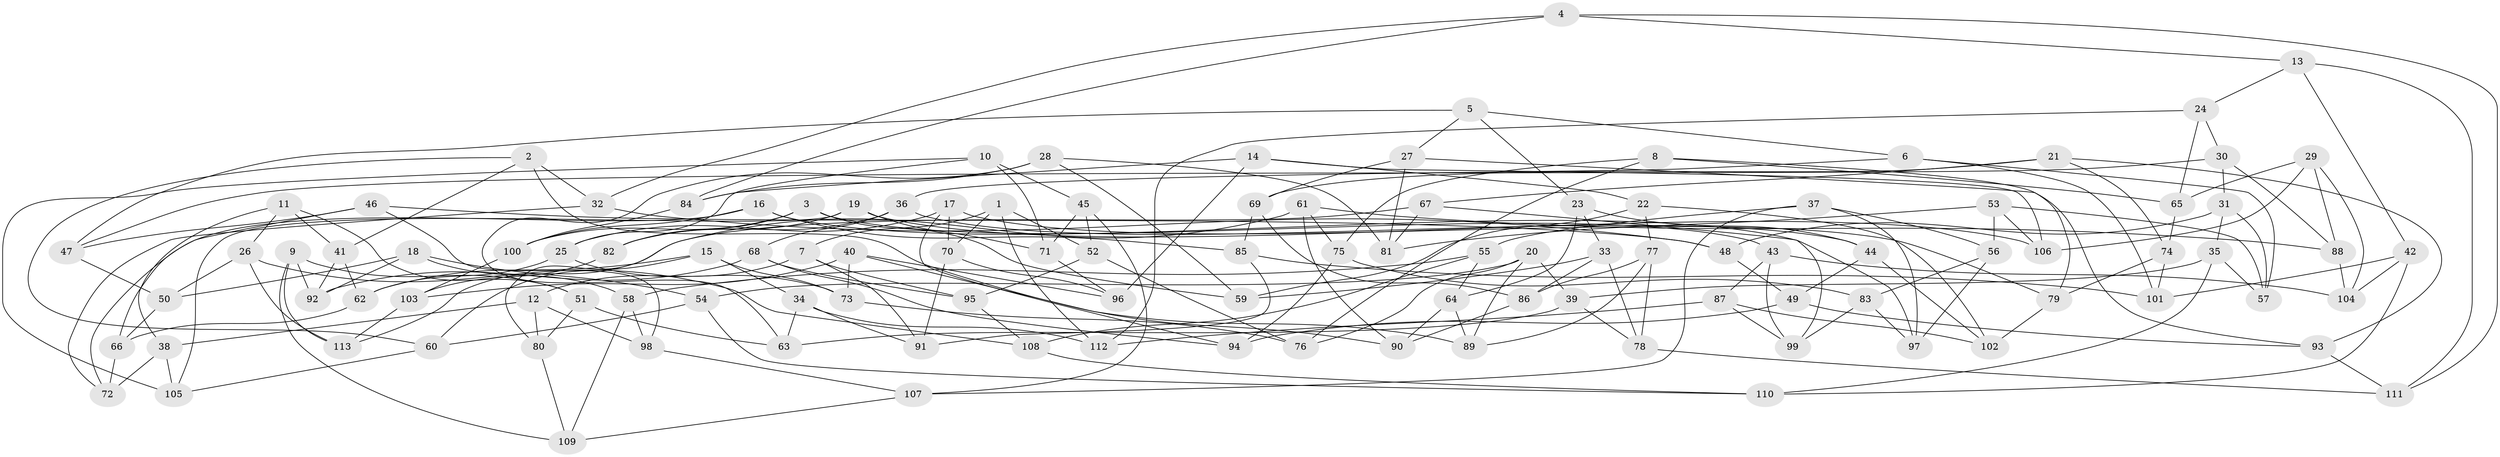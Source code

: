 // coarse degree distribution, {6: 0.6, 5: 0.12307692307692308, 4: 0.24615384615384617, 3: 0.03076923076923077}
// Generated by graph-tools (version 1.1) at 2025/24/03/03/25 07:24:22]
// undirected, 113 vertices, 226 edges
graph export_dot {
graph [start="1"]
  node [color=gray90,style=filled];
  1;
  2;
  3;
  4;
  5;
  6;
  7;
  8;
  9;
  10;
  11;
  12;
  13;
  14;
  15;
  16;
  17;
  18;
  19;
  20;
  21;
  22;
  23;
  24;
  25;
  26;
  27;
  28;
  29;
  30;
  31;
  32;
  33;
  34;
  35;
  36;
  37;
  38;
  39;
  40;
  41;
  42;
  43;
  44;
  45;
  46;
  47;
  48;
  49;
  50;
  51;
  52;
  53;
  54;
  55;
  56;
  57;
  58;
  59;
  60;
  61;
  62;
  63;
  64;
  65;
  66;
  67;
  68;
  69;
  70;
  71;
  72;
  73;
  74;
  75;
  76;
  77;
  78;
  79;
  80;
  81;
  82;
  83;
  84;
  85;
  86;
  87;
  88;
  89;
  90;
  91;
  92;
  93;
  94;
  95;
  96;
  97;
  98;
  99;
  100;
  101;
  102;
  103;
  104;
  105;
  106;
  107;
  108;
  109;
  110;
  111;
  112;
  113;
  1 -- 52;
  1 -- 112;
  1 -- 7;
  1 -- 70;
  2 -- 90;
  2 -- 32;
  2 -- 41;
  2 -- 60;
  3 -- 82;
  3 -- 43;
  3 -- 59;
  3 -- 100;
  4 -- 13;
  4 -- 32;
  4 -- 111;
  4 -- 84;
  5 -- 6;
  5 -- 27;
  5 -- 23;
  5 -- 47;
  6 -- 101;
  6 -- 36;
  6 -- 57;
  7 -- 91;
  7 -- 12;
  7 -- 95;
  8 -- 79;
  8 -- 75;
  8 -- 76;
  8 -- 65;
  9 -- 92;
  9 -- 113;
  9 -- 109;
  9 -- 51;
  10 -- 105;
  10 -- 45;
  10 -- 25;
  10 -- 71;
  11 -- 38;
  11 -- 51;
  11 -- 26;
  11 -- 41;
  12 -- 80;
  12 -- 38;
  12 -- 98;
  13 -- 111;
  13 -- 42;
  13 -- 24;
  14 -- 22;
  14 -- 106;
  14 -- 84;
  14 -- 96;
  15 -- 34;
  15 -- 60;
  15 -- 73;
  15 -- 62;
  16 -- 97;
  16 -- 85;
  16 -- 100;
  16 -- 72;
  17 -- 94;
  17 -- 79;
  17 -- 25;
  17 -- 70;
  18 -- 92;
  18 -- 50;
  18 -- 54;
  18 -- 58;
  19 -- 71;
  19 -- 105;
  19 -- 106;
  19 -- 82;
  20 -- 76;
  20 -- 39;
  20 -- 89;
  20 -- 54;
  21 -- 69;
  21 -- 74;
  21 -- 67;
  21 -- 93;
  22 -- 77;
  22 -- 102;
  22 -- 59;
  23 -- 44;
  23 -- 64;
  23 -- 33;
  24 -- 112;
  24 -- 65;
  24 -- 30;
  25 -- 62;
  25 -- 73;
  26 -- 113;
  26 -- 50;
  26 -- 108;
  27 -- 81;
  27 -- 93;
  27 -- 69;
  28 -- 84;
  28 -- 63;
  28 -- 59;
  28 -- 81;
  29 -- 104;
  29 -- 88;
  29 -- 106;
  29 -- 65;
  30 -- 31;
  30 -- 47;
  30 -- 88;
  31 -- 48;
  31 -- 35;
  31 -- 57;
  32 -- 48;
  32 -- 72;
  33 -- 78;
  33 -- 59;
  33 -- 86;
  34 -- 112;
  34 -- 63;
  34 -- 91;
  35 -- 110;
  35 -- 57;
  35 -- 39;
  36 -- 82;
  36 -- 44;
  36 -- 68;
  37 -- 55;
  37 -- 97;
  37 -- 56;
  37 -- 107;
  38 -- 72;
  38 -- 105;
  39 -- 78;
  39 -- 63;
  40 -- 96;
  40 -- 89;
  40 -- 103;
  40 -- 73;
  41 -- 62;
  41 -- 92;
  42 -- 101;
  42 -- 104;
  42 -- 110;
  43 -- 99;
  43 -- 87;
  43 -- 104;
  44 -- 49;
  44 -- 102;
  45 -- 107;
  45 -- 52;
  45 -- 71;
  46 -- 48;
  46 -- 66;
  46 -- 98;
  46 -- 47;
  47 -- 50;
  48 -- 49;
  49 -- 93;
  49 -- 94;
  50 -- 66;
  51 -- 63;
  51 -- 80;
  52 -- 76;
  52 -- 95;
  53 -- 56;
  53 -- 57;
  53 -- 81;
  53 -- 106;
  54 -- 110;
  54 -- 60;
  55 -- 58;
  55 -- 108;
  55 -- 64;
  56 -- 97;
  56 -- 83;
  58 -- 109;
  58 -- 98;
  60 -- 105;
  61 -- 90;
  61 -- 88;
  61 -- 80;
  61 -- 75;
  62 -- 66;
  64 -- 90;
  64 -- 89;
  65 -- 74;
  66 -- 72;
  67 -- 113;
  67 -- 81;
  67 -- 99;
  68 -- 92;
  68 -- 94;
  68 -- 95;
  69 -- 85;
  69 -- 86;
  70 -- 91;
  70 -- 96;
  71 -- 96;
  73 -- 76;
  74 -- 79;
  74 -- 101;
  75 -- 83;
  75 -- 94;
  77 -- 78;
  77 -- 89;
  77 -- 86;
  78 -- 111;
  79 -- 102;
  80 -- 109;
  82 -- 103;
  83 -- 97;
  83 -- 99;
  84 -- 100;
  85 -- 91;
  85 -- 101;
  86 -- 90;
  87 -- 102;
  87 -- 112;
  87 -- 99;
  88 -- 104;
  93 -- 111;
  95 -- 108;
  98 -- 107;
  100 -- 103;
  103 -- 113;
  107 -- 109;
  108 -- 110;
}
